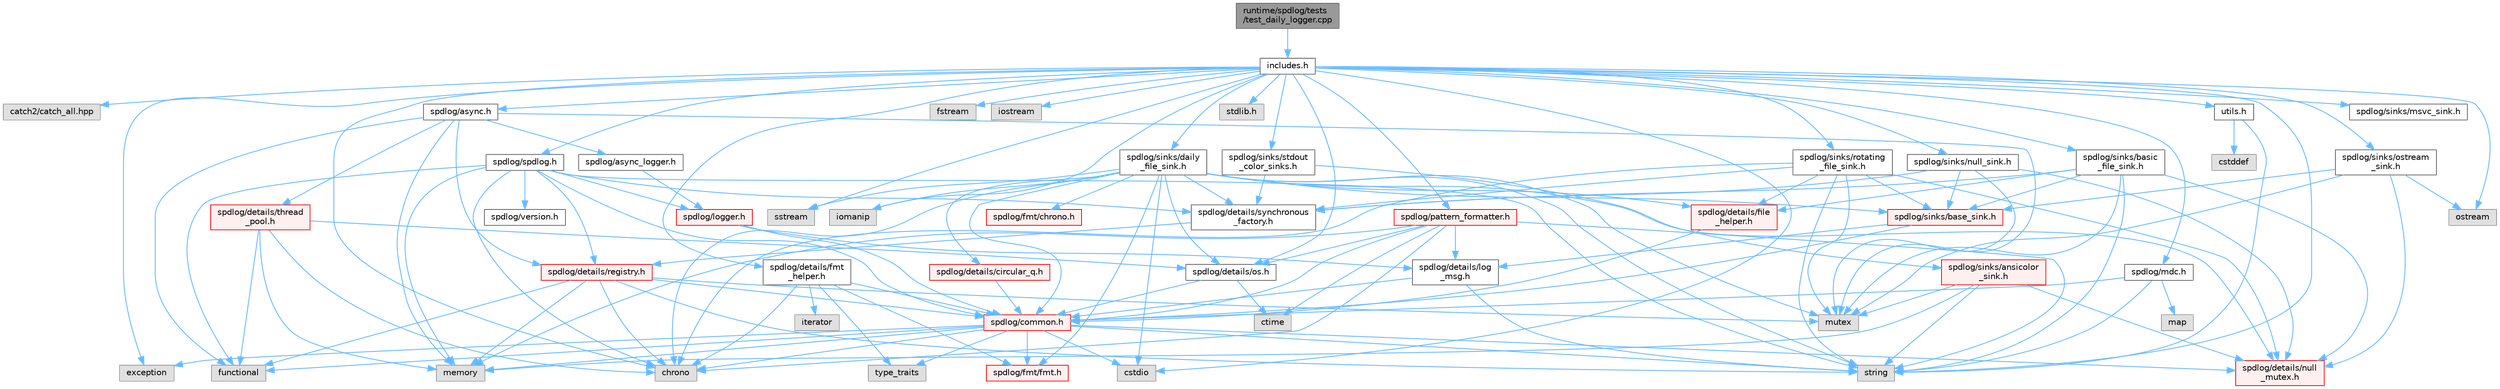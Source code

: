digraph "runtime/spdlog/tests/test_daily_logger.cpp"
{
 // LATEX_PDF_SIZE
  bgcolor="transparent";
  edge [fontname=Helvetica,fontsize=10,labelfontname=Helvetica,labelfontsize=10];
  node [fontname=Helvetica,fontsize=10,shape=box,height=0.2,width=0.4];
  Node1 [id="Node000001",label="runtime/spdlog/tests\l/test_daily_logger.cpp",height=0.2,width=0.4,color="gray40", fillcolor="grey60", style="filled", fontcolor="black",tooltip=" "];
  Node1 -> Node2 [id="edge1_Node000001_Node000002",color="steelblue1",style="solid",tooltip=" "];
  Node2 [id="Node000002",label="includes.h",height=0.2,width=0.4,color="grey40", fillcolor="white", style="filled",URL="$includes_8h.html",tooltip=" "];
  Node2 -> Node3 [id="edge2_Node000002_Node000003",color="steelblue1",style="solid",tooltip=" "];
  Node3 [id="Node000003",label="catch2/catch_all.hpp",height=0.2,width=0.4,color="grey60", fillcolor="#E0E0E0", style="filled",tooltip=" "];
  Node2 -> Node4 [id="edge3_Node000002_Node000004",color="steelblue1",style="solid",tooltip=" "];
  Node4 [id="Node000004",label="utils.h",height=0.2,width=0.4,color="grey40", fillcolor="white", style="filled",URL="$tests_2utils_8h.html",tooltip=" "];
  Node4 -> Node5 [id="edge4_Node000004_Node000005",color="steelblue1",style="solid",tooltip=" "];
  Node5 [id="Node000005",label="cstddef",height=0.2,width=0.4,color="grey60", fillcolor="#E0E0E0", style="filled",tooltip=" "];
  Node4 -> Node6 [id="edge5_Node000004_Node000006",color="steelblue1",style="solid",tooltip=" "];
  Node6 [id="Node000006",label="string",height=0.2,width=0.4,color="grey60", fillcolor="#E0E0E0", style="filled",tooltip=" "];
  Node2 -> Node7 [id="edge6_Node000002_Node000007",color="steelblue1",style="solid",tooltip=" "];
  Node7 [id="Node000007",label="chrono",height=0.2,width=0.4,color="grey60", fillcolor="#E0E0E0", style="filled",tooltip=" "];
  Node2 -> Node8 [id="edge7_Node000002_Node000008",color="steelblue1",style="solid",tooltip=" "];
  Node8 [id="Node000008",label="cstdio",height=0.2,width=0.4,color="grey60", fillcolor="#E0E0E0", style="filled",tooltip=" "];
  Node2 -> Node9 [id="edge8_Node000002_Node000009",color="steelblue1",style="solid",tooltip=" "];
  Node9 [id="Node000009",label="exception",height=0.2,width=0.4,color="grey60", fillcolor="#E0E0E0", style="filled",tooltip=" "];
  Node2 -> Node10 [id="edge9_Node000002_Node000010",color="steelblue1",style="solid",tooltip=" "];
  Node10 [id="Node000010",label="fstream",height=0.2,width=0.4,color="grey60", fillcolor="#E0E0E0", style="filled",tooltip=" "];
  Node2 -> Node11 [id="edge10_Node000002_Node000011",color="steelblue1",style="solid",tooltip=" "];
  Node11 [id="Node000011",label="iostream",height=0.2,width=0.4,color="grey60", fillcolor="#E0E0E0", style="filled",tooltip=" "];
  Node2 -> Node12 [id="edge11_Node000002_Node000012",color="steelblue1",style="solid",tooltip=" "];
  Node12 [id="Node000012",label="ostream",height=0.2,width=0.4,color="grey60", fillcolor="#E0E0E0", style="filled",tooltip=" "];
  Node2 -> Node13 [id="edge12_Node000002_Node000013",color="steelblue1",style="solid",tooltip=" "];
  Node13 [id="Node000013",label="sstream",height=0.2,width=0.4,color="grey60", fillcolor="#E0E0E0", style="filled",tooltip=" "];
  Node2 -> Node6 [id="edge13_Node000002_Node000006",color="steelblue1",style="solid",tooltip=" "];
  Node2 -> Node14 [id="edge14_Node000002_Node000014",color="steelblue1",style="solid",tooltip=" "];
  Node14 [id="Node000014",label="iomanip",height=0.2,width=0.4,color="grey60", fillcolor="#E0E0E0", style="filled",tooltip=" "];
  Node2 -> Node15 [id="edge15_Node000002_Node000015",color="steelblue1",style="solid",tooltip=" "];
  Node15 [id="Node000015",label="stdlib.h",height=0.2,width=0.4,color="grey60", fillcolor="#E0E0E0", style="filled",tooltip=" "];
  Node2 -> Node16 [id="edge16_Node000002_Node000016",color="steelblue1",style="solid",tooltip=" "];
  Node16 [id="Node000016",label="spdlog/spdlog.h",height=0.2,width=0.4,color="grey40", fillcolor="white", style="filled",URL="$spdlog_8h.html",tooltip=" "];
  Node16 -> Node17 [id="edge17_Node000016_Node000017",color="steelblue1",style="solid",tooltip=" "];
  Node17 [id="Node000017",label="spdlog/common.h",height=0.2,width=0.4,color="red", fillcolor="#FFF0F0", style="filled",URL="$common_8h.html",tooltip=" "];
  Node17 -> Node18 [id="edge18_Node000017_Node000018",color="steelblue1",style="solid",tooltip=" "];
  Node18 [id="Node000018",label="spdlog/details/null\l_mutex.h",height=0.2,width=0.4,color="red", fillcolor="#FFF0F0", style="filled",URL="$null__mutex_8h.html",tooltip=" "];
  Node17 -> Node7 [id="edge19_Node000017_Node000007",color="steelblue1",style="solid",tooltip=" "];
  Node17 -> Node8 [id="edge20_Node000017_Node000008",color="steelblue1",style="solid",tooltip=" "];
  Node17 -> Node9 [id="edge21_Node000017_Node000009",color="steelblue1",style="solid",tooltip=" "];
  Node17 -> Node22 [id="edge22_Node000017_Node000022",color="steelblue1",style="solid",tooltip=" "];
  Node22 [id="Node000022",label="functional",height=0.2,width=0.4,color="grey60", fillcolor="#E0E0E0", style="filled",tooltip=" "];
  Node17 -> Node24 [id="edge23_Node000017_Node000024",color="steelblue1",style="solid",tooltip=" "];
  Node24 [id="Node000024",label="memory",height=0.2,width=0.4,color="grey60", fillcolor="#E0E0E0", style="filled",tooltip=" "];
  Node17 -> Node6 [id="edge24_Node000017_Node000006",color="steelblue1",style="solid",tooltip=" "];
  Node17 -> Node25 [id="edge25_Node000017_Node000025",color="steelblue1",style="solid",tooltip=" "];
  Node25 [id="Node000025",label="type_traits",height=0.2,width=0.4,color="grey60", fillcolor="#E0E0E0", style="filled",tooltip=" "];
  Node17 -> Node26 [id="edge26_Node000017_Node000026",color="steelblue1",style="solid",tooltip=" "];
  Node26 [id="Node000026",label="spdlog/fmt/fmt.h",height=0.2,width=0.4,color="red", fillcolor="#FFF0F0", style="filled",URL="$fmt_8h.html",tooltip=" "];
  Node16 -> Node185 [id="edge27_Node000016_Node000185",color="steelblue1",style="solid",tooltip=" "];
  Node185 [id="Node000185",label="spdlog/details/registry.h",height=0.2,width=0.4,color="red", fillcolor="#FFF0F0", style="filled",URL="$registry_8h.html",tooltip=" "];
  Node185 -> Node17 [id="edge28_Node000185_Node000017",color="steelblue1",style="solid",tooltip=" "];
  Node185 -> Node7 [id="edge29_Node000185_Node000007",color="steelblue1",style="solid",tooltip=" "];
  Node185 -> Node22 [id="edge30_Node000185_Node000022",color="steelblue1",style="solid",tooltip=" "];
  Node185 -> Node24 [id="edge31_Node000185_Node000024",color="steelblue1",style="solid",tooltip=" "];
  Node185 -> Node188 [id="edge32_Node000185_Node000188",color="steelblue1",style="solid",tooltip=" "];
  Node188 [id="Node000188",label="mutex",height=0.2,width=0.4,color="grey60", fillcolor="#E0E0E0", style="filled",tooltip=" "];
  Node185 -> Node6 [id="edge33_Node000185_Node000006",color="steelblue1",style="solid",tooltip=" "];
  Node16 -> Node191 [id="edge34_Node000016_Node000191",color="steelblue1",style="solid",tooltip=" "];
  Node191 [id="Node000191",label="spdlog/details/synchronous\l_factory.h",height=0.2,width=0.4,color="grey40", fillcolor="white", style="filled",URL="$synchronous__factory_8h.html",tooltip=" "];
  Node191 -> Node185 [id="edge35_Node000191_Node000185",color="steelblue1",style="solid",tooltip=" "];
  Node16 -> Node192 [id="edge36_Node000016_Node000192",color="steelblue1",style="solid",tooltip=" "];
  Node192 [id="Node000192",label="spdlog/logger.h",height=0.2,width=0.4,color="red", fillcolor="#FFF0F0", style="filled",URL="$logger_8h.html",tooltip=" "];
  Node192 -> Node17 [id="edge37_Node000192_Node000017",color="steelblue1",style="solid",tooltip=" "];
  Node192 -> Node197 [id="edge38_Node000192_Node000197",color="steelblue1",style="solid",tooltip=" "];
  Node197 [id="Node000197",label="spdlog/details/log\l_msg.h",height=0.2,width=0.4,color="grey40", fillcolor="white", style="filled",URL="$log__msg_8h.html",tooltip=" "];
  Node197 -> Node17 [id="edge39_Node000197_Node000017",color="steelblue1",style="solid",tooltip=" "];
  Node197 -> Node6 [id="edge40_Node000197_Node000006",color="steelblue1",style="solid",tooltip=" "];
  Node16 -> Node198 [id="edge41_Node000016_Node000198",color="steelblue1",style="solid",tooltip=" "];
  Node198 [id="Node000198",label="spdlog/version.h",height=0.2,width=0.4,color="grey40", fillcolor="white", style="filled",URL="$spdlog_2include_2spdlog_2version_8h.html",tooltip=" "];
  Node16 -> Node7 [id="edge42_Node000016_Node000007",color="steelblue1",style="solid",tooltip=" "];
  Node16 -> Node22 [id="edge43_Node000016_Node000022",color="steelblue1",style="solid",tooltip=" "];
  Node16 -> Node24 [id="edge44_Node000016_Node000024",color="steelblue1",style="solid",tooltip=" "];
  Node16 -> Node6 [id="edge45_Node000016_Node000006",color="steelblue1",style="solid",tooltip=" "];
  Node2 -> Node199 [id="edge46_Node000002_Node000199",color="steelblue1",style="solid",tooltip=" "];
  Node199 [id="Node000199",label="spdlog/async.h",height=0.2,width=0.4,color="grey40", fillcolor="white", style="filled",URL="$async_8h.html",tooltip=" "];
  Node199 -> Node200 [id="edge47_Node000199_Node000200",color="steelblue1",style="solid",tooltip=" "];
  Node200 [id="Node000200",label="spdlog/async_logger.h",height=0.2,width=0.4,color="grey40", fillcolor="white", style="filled",URL="$async__logger_8h.html",tooltip=" "];
  Node200 -> Node192 [id="edge48_Node000200_Node000192",color="steelblue1",style="solid",tooltip=" "];
  Node199 -> Node185 [id="edge49_Node000199_Node000185",color="steelblue1",style="solid",tooltip=" "];
  Node199 -> Node201 [id="edge50_Node000199_Node000201",color="steelblue1",style="solid",tooltip=" "];
  Node201 [id="Node000201",label="spdlog/details/thread\l_pool.h",height=0.2,width=0.4,color="red", fillcolor="#FFF0F0", style="filled",URL="$thread__pool_8h.html",tooltip=" "];
  Node201 -> Node203 [id="edge51_Node000201_Node000203",color="steelblue1",style="solid",tooltip=" "];
  Node203 [id="Node000203",label="spdlog/details/os.h",height=0.2,width=0.4,color="grey40", fillcolor="white", style="filled",URL="$details_2os_8h.html",tooltip=" "];
  Node203 -> Node204 [id="edge52_Node000203_Node000204",color="steelblue1",style="solid",tooltip=" "];
  Node204 [id="Node000204",label="ctime",height=0.2,width=0.4,color="grey60", fillcolor="#E0E0E0", style="filled",tooltip=" "];
  Node203 -> Node17 [id="edge53_Node000203_Node000017",color="steelblue1",style="solid",tooltip=" "];
  Node201 -> Node7 [id="edge54_Node000201_Node000007",color="steelblue1",style="solid",tooltip=" "];
  Node201 -> Node22 [id="edge55_Node000201_Node000022",color="steelblue1",style="solid",tooltip=" "];
  Node201 -> Node24 [id="edge56_Node000201_Node000024",color="steelblue1",style="solid",tooltip=" "];
  Node199 -> Node22 [id="edge57_Node000199_Node000022",color="steelblue1",style="solid",tooltip=" "];
  Node199 -> Node24 [id="edge58_Node000199_Node000024",color="steelblue1",style="solid",tooltip=" "];
  Node199 -> Node188 [id="edge59_Node000199_Node000188",color="steelblue1",style="solid",tooltip=" "];
  Node2 -> Node205 [id="edge60_Node000002_Node000205",color="steelblue1",style="solid",tooltip=" "];
  Node205 [id="Node000205",label="spdlog/details/fmt\l_helper.h",height=0.2,width=0.4,color="grey40", fillcolor="white", style="filled",URL="$fmt__helper_8h.html",tooltip=" "];
  Node205 -> Node7 [id="edge61_Node000205_Node000007",color="steelblue1",style="solid",tooltip=" "];
  Node205 -> Node184 [id="edge62_Node000205_Node000184",color="steelblue1",style="solid",tooltip=" "];
  Node184 [id="Node000184",label="iterator",height=0.2,width=0.4,color="grey60", fillcolor="#E0E0E0", style="filled",tooltip=" "];
  Node205 -> Node17 [id="edge63_Node000205_Node000017",color="steelblue1",style="solid",tooltip=" "];
  Node205 -> Node26 [id="edge64_Node000205_Node000026",color="steelblue1",style="solid",tooltip=" "];
  Node205 -> Node25 [id="edge65_Node000205_Node000025",color="steelblue1",style="solid",tooltip=" "];
  Node2 -> Node203 [id="edge66_Node000002_Node000203",color="steelblue1",style="solid",tooltip=" "];
  Node2 -> Node206 [id="edge67_Node000002_Node000206",color="steelblue1",style="solid",tooltip=" "];
  Node206 [id="Node000206",label="spdlog/mdc.h",height=0.2,width=0.4,color="grey40", fillcolor="white", style="filled",URL="$mdc_8h.html",tooltip=" "];
  Node206 -> Node207 [id="edge68_Node000206_Node000207",color="steelblue1",style="solid",tooltip=" "];
  Node207 [id="Node000207",label="map",height=0.2,width=0.4,color="grey60", fillcolor="#E0E0E0", style="filled",tooltip=" "];
  Node206 -> Node6 [id="edge69_Node000206_Node000006",color="steelblue1",style="solid",tooltip=" "];
  Node206 -> Node17 [id="edge70_Node000206_Node000017",color="steelblue1",style="solid",tooltip=" "];
  Node2 -> Node208 [id="edge71_Node000002_Node000208",color="steelblue1",style="solid",tooltip=" "];
  Node208 [id="Node000208",label="spdlog/sinks/basic\l_file_sink.h",height=0.2,width=0.4,color="grey40", fillcolor="white", style="filled",URL="$basic__file__sink_8h.html",tooltip=" "];
  Node208 -> Node209 [id="edge72_Node000208_Node000209",color="steelblue1",style="solid",tooltip=" "];
  Node209 [id="Node000209",label="spdlog/details/file\l_helper.h",height=0.2,width=0.4,color="red", fillcolor="#FFF0F0", style="filled",URL="$file__helper_8h.html",tooltip=" "];
  Node209 -> Node17 [id="edge73_Node000209_Node000017",color="steelblue1",style="solid",tooltip=" "];
  Node208 -> Node18 [id="edge74_Node000208_Node000018",color="steelblue1",style="solid",tooltip=" "];
  Node208 -> Node191 [id="edge75_Node000208_Node000191",color="steelblue1",style="solid",tooltip=" "];
  Node208 -> Node211 [id="edge76_Node000208_Node000211",color="steelblue1",style="solid",tooltip=" "];
  Node211 [id="Node000211",label="spdlog/sinks/base_sink.h",height=0.2,width=0.4,color="red", fillcolor="#FFF0F0", style="filled",URL="$base__sink_8h.html",tooltip=" "];
  Node211 -> Node17 [id="edge77_Node000211_Node000017",color="steelblue1",style="solid",tooltip=" "];
  Node211 -> Node197 [id="edge78_Node000211_Node000197",color="steelblue1",style="solid",tooltip=" "];
  Node208 -> Node188 [id="edge79_Node000208_Node000188",color="steelblue1",style="solid",tooltip=" "];
  Node208 -> Node6 [id="edge80_Node000208_Node000006",color="steelblue1",style="solid",tooltip=" "];
  Node2 -> Node214 [id="edge81_Node000002_Node000214",color="steelblue1",style="solid",tooltip=" "];
  Node214 [id="Node000214",label="spdlog/sinks/daily\l_file_sink.h",height=0.2,width=0.4,color="grey40", fillcolor="white", style="filled",URL="$daily__file__sink_8h.html",tooltip=" "];
  Node214 -> Node17 [id="edge82_Node000214_Node000017",color="steelblue1",style="solid",tooltip=" "];
  Node214 -> Node194 [id="edge83_Node000214_Node000194",color="steelblue1",style="solid",tooltip=" "];
  Node194 [id="Node000194",label="spdlog/details/circular_q.h",height=0.2,width=0.4,color="red", fillcolor="#FFF0F0", style="filled",URL="$circular__q_8h.html",tooltip=" "];
  Node194 -> Node17 [id="edge84_Node000194_Node000017",color="steelblue1",style="solid",tooltip=" "];
  Node214 -> Node209 [id="edge85_Node000214_Node000209",color="steelblue1",style="solid",tooltip=" "];
  Node214 -> Node18 [id="edge86_Node000214_Node000018",color="steelblue1",style="solid",tooltip=" "];
  Node214 -> Node203 [id="edge87_Node000214_Node000203",color="steelblue1",style="solid",tooltip=" "];
  Node214 -> Node191 [id="edge88_Node000214_Node000191",color="steelblue1",style="solid",tooltip=" "];
  Node214 -> Node215 [id="edge89_Node000214_Node000215",color="steelblue1",style="solid",tooltip=" "];
  Node215 [id="Node000215",label="spdlog/fmt/chrono.h",height=0.2,width=0.4,color="red", fillcolor="#FFF0F0", style="filled",URL="$spdlog_2include_2spdlog_2fmt_2chrono_8h.html",tooltip=" "];
  Node214 -> Node26 [id="edge90_Node000214_Node000026",color="steelblue1",style="solid",tooltip=" "];
  Node214 -> Node211 [id="edge91_Node000214_Node000211",color="steelblue1",style="solid",tooltip=" "];
  Node214 -> Node7 [id="edge92_Node000214_Node000007",color="steelblue1",style="solid",tooltip=" "];
  Node214 -> Node8 [id="edge93_Node000214_Node000008",color="steelblue1",style="solid",tooltip=" "];
  Node214 -> Node14 [id="edge94_Node000214_Node000014",color="steelblue1",style="solid",tooltip=" "];
  Node214 -> Node188 [id="edge95_Node000214_Node000188",color="steelblue1",style="solid",tooltip=" "];
  Node214 -> Node13 [id="edge96_Node000214_Node000013",color="steelblue1",style="solid",tooltip=" "];
  Node214 -> Node6 [id="edge97_Node000214_Node000006",color="steelblue1",style="solid",tooltip=" "];
  Node2 -> Node217 [id="edge98_Node000002_Node000217",color="steelblue1",style="solid",tooltip=" "];
  Node217 [id="Node000217",label="spdlog/sinks/null_sink.h",height=0.2,width=0.4,color="grey40", fillcolor="white", style="filled",URL="$null__sink_8h.html",tooltip=" "];
  Node217 -> Node18 [id="edge99_Node000217_Node000018",color="steelblue1",style="solid",tooltip=" "];
  Node217 -> Node191 [id="edge100_Node000217_Node000191",color="steelblue1",style="solid",tooltip=" "];
  Node217 -> Node211 [id="edge101_Node000217_Node000211",color="steelblue1",style="solid",tooltip=" "];
  Node217 -> Node188 [id="edge102_Node000217_Node000188",color="steelblue1",style="solid",tooltip=" "];
  Node2 -> Node218 [id="edge103_Node000002_Node000218",color="steelblue1",style="solid",tooltip=" "];
  Node218 [id="Node000218",label="spdlog/sinks/ostream\l_sink.h",height=0.2,width=0.4,color="grey40", fillcolor="white", style="filled",URL="$ostream__sink_8h.html",tooltip=" "];
  Node218 -> Node18 [id="edge104_Node000218_Node000018",color="steelblue1",style="solid",tooltip=" "];
  Node218 -> Node211 [id="edge105_Node000218_Node000211",color="steelblue1",style="solid",tooltip=" "];
  Node218 -> Node188 [id="edge106_Node000218_Node000188",color="steelblue1",style="solid",tooltip=" "];
  Node218 -> Node12 [id="edge107_Node000218_Node000012",color="steelblue1",style="solid",tooltip=" "];
  Node2 -> Node219 [id="edge108_Node000002_Node000219",color="steelblue1",style="solid",tooltip=" "];
  Node219 [id="Node000219",label="spdlog/sinks/rotating\l_file_sink.h",height=0.2,width=0.4,color="grey40", fillcolor="white", style="filled",URL="$rotating__file__sink_8h.html",tooltip=" "];
  Node219 -> Node209 [id="edge109_Node000219_Node000209",color="steelblue1",style="solid",tooltip=" "];
  Node219 -> Node18 [id="edge110_Node000219_Node000018",color="steelblue1",style="solid",tooltip=" "];
  Node219 -> Node191 [id="edge111_Node000219_Node000191",color="steelblue1",style="solid",tooltip=" "];
  Node219 -> Node211 [id="edge112_Node000219_Node000211",color="steelblue1",style="solid",tooltip=" "];
  Node219 -> Node7 [id="edge113_Node000219_Node000007",color="steelblue1",style="solid",tooltip=" "];
  Node219 -> Node188 [id="edge114_Node000219_Node000188",color="steelblue1",style="solid",tooltip=" "];
  Node219 -> Node6 [id="edge115_Node000219_Node000006",color="steelblue1",style="solid",tooltip=" "];
  Node2 -> Node220 [id="edge116_Node000002_Node000220",color="steelblue1",style="solid",tooltip=" "];
  Node220 [id="Node000220",label="spdlog/sinks/stdout\l_color_sinks.h",height=0.2,width=0.4,color="grey40", fillcolor="white", style="filled",URL="$stdout__color__sinks_8h.html",tooltip=" "];
  Node220 -> Node221 [id="edge117_Node000220_Node000221",color="steelblue1",style="solid",tooltip=" "];
  Node221 [id="Node000221",label="spdlog/sinks/ansicolor\l_sink.h",height=0.2,width=0.4,color="red", fillcolor="#FFF0F0", style="filled",URL="$ansicolor__sink_8h.html",tooltip=" "];
  Node221 -> Node24 [id="edge118_Node000221_Node000024",color="steelblue1",style="solid",tooltip=" "];
  Node221 -> Node188 [id="edge119_Node000221_Node000188",color="steelblue1",style="solid",tooltip=" "];
  Node221 -> Node18 [id="edge120_Node000221_Node000018",color="steelblue1",style="solid",tooltip=" "];
  Node221 -> Node6 [id="edge121_Node000221_Node000006",color="steelblue1",style="solid",tooltip=" "];
  Node220 -> Node191 [id="edge122_Node000220_Node000191",color="steelblue1",style="solid",tooltip=" "];
  Node2 -> Node223 [id="edge123_Node000002_Node000223",color="steelblue1",style="solid",tooltip=" "];
  Node223 [id="Node000223",label="spdlog/sinks/msvc_sink.h",height=0.2,width=0.4,color="grey40", fillcolor="white", style="filled",URL="$msvc__sink_8h.html",tooltip=" "];
  Node2 -> Node224 [id="edge124_Node000002_Node000224",color="steelblue1",style="solid",tooltip=" "];
  Node224 [id="Node000224",label="spdlog/pattern_formatter.h",height=0.2,width=0.4,color="red", fillcolor="#FFF0F0", style="filled",URL="$pattern__formatter_8h.html",tooltip=" "];
  Node224 -> Node17 [id="edge125_Node000224_Node000017",color="steelblue1",style="solid",tooltip=" "];
  Node224 -> Node197 [id="edge126_Node000224_Node000197",color="steelblue1",style="solid",tooltip=" "];
  Node224 -> Node203 [id="edge127_Node000224_Node000203",color="steelblue1",style="solid",tooltip=" "];
  Node224 -> Node7 [id="edge128_Node000224_Node000007",color="steelblue1",style="solid",tooltip=" "];
  Node224 -> Node204 [id="edge129_Node000224_Node000204",color="steelblue1",style="solid",tooltip=" "];
  Node224 -> Node24 [id="edge130_Node000224_Node000024",color="steelblue1",style="solid",tooltip=" "];
  Node224 -> Node6 [id="edge131_Node000224_Node000006",color="steelblue1",style="solid",tooltip=" "];
}
